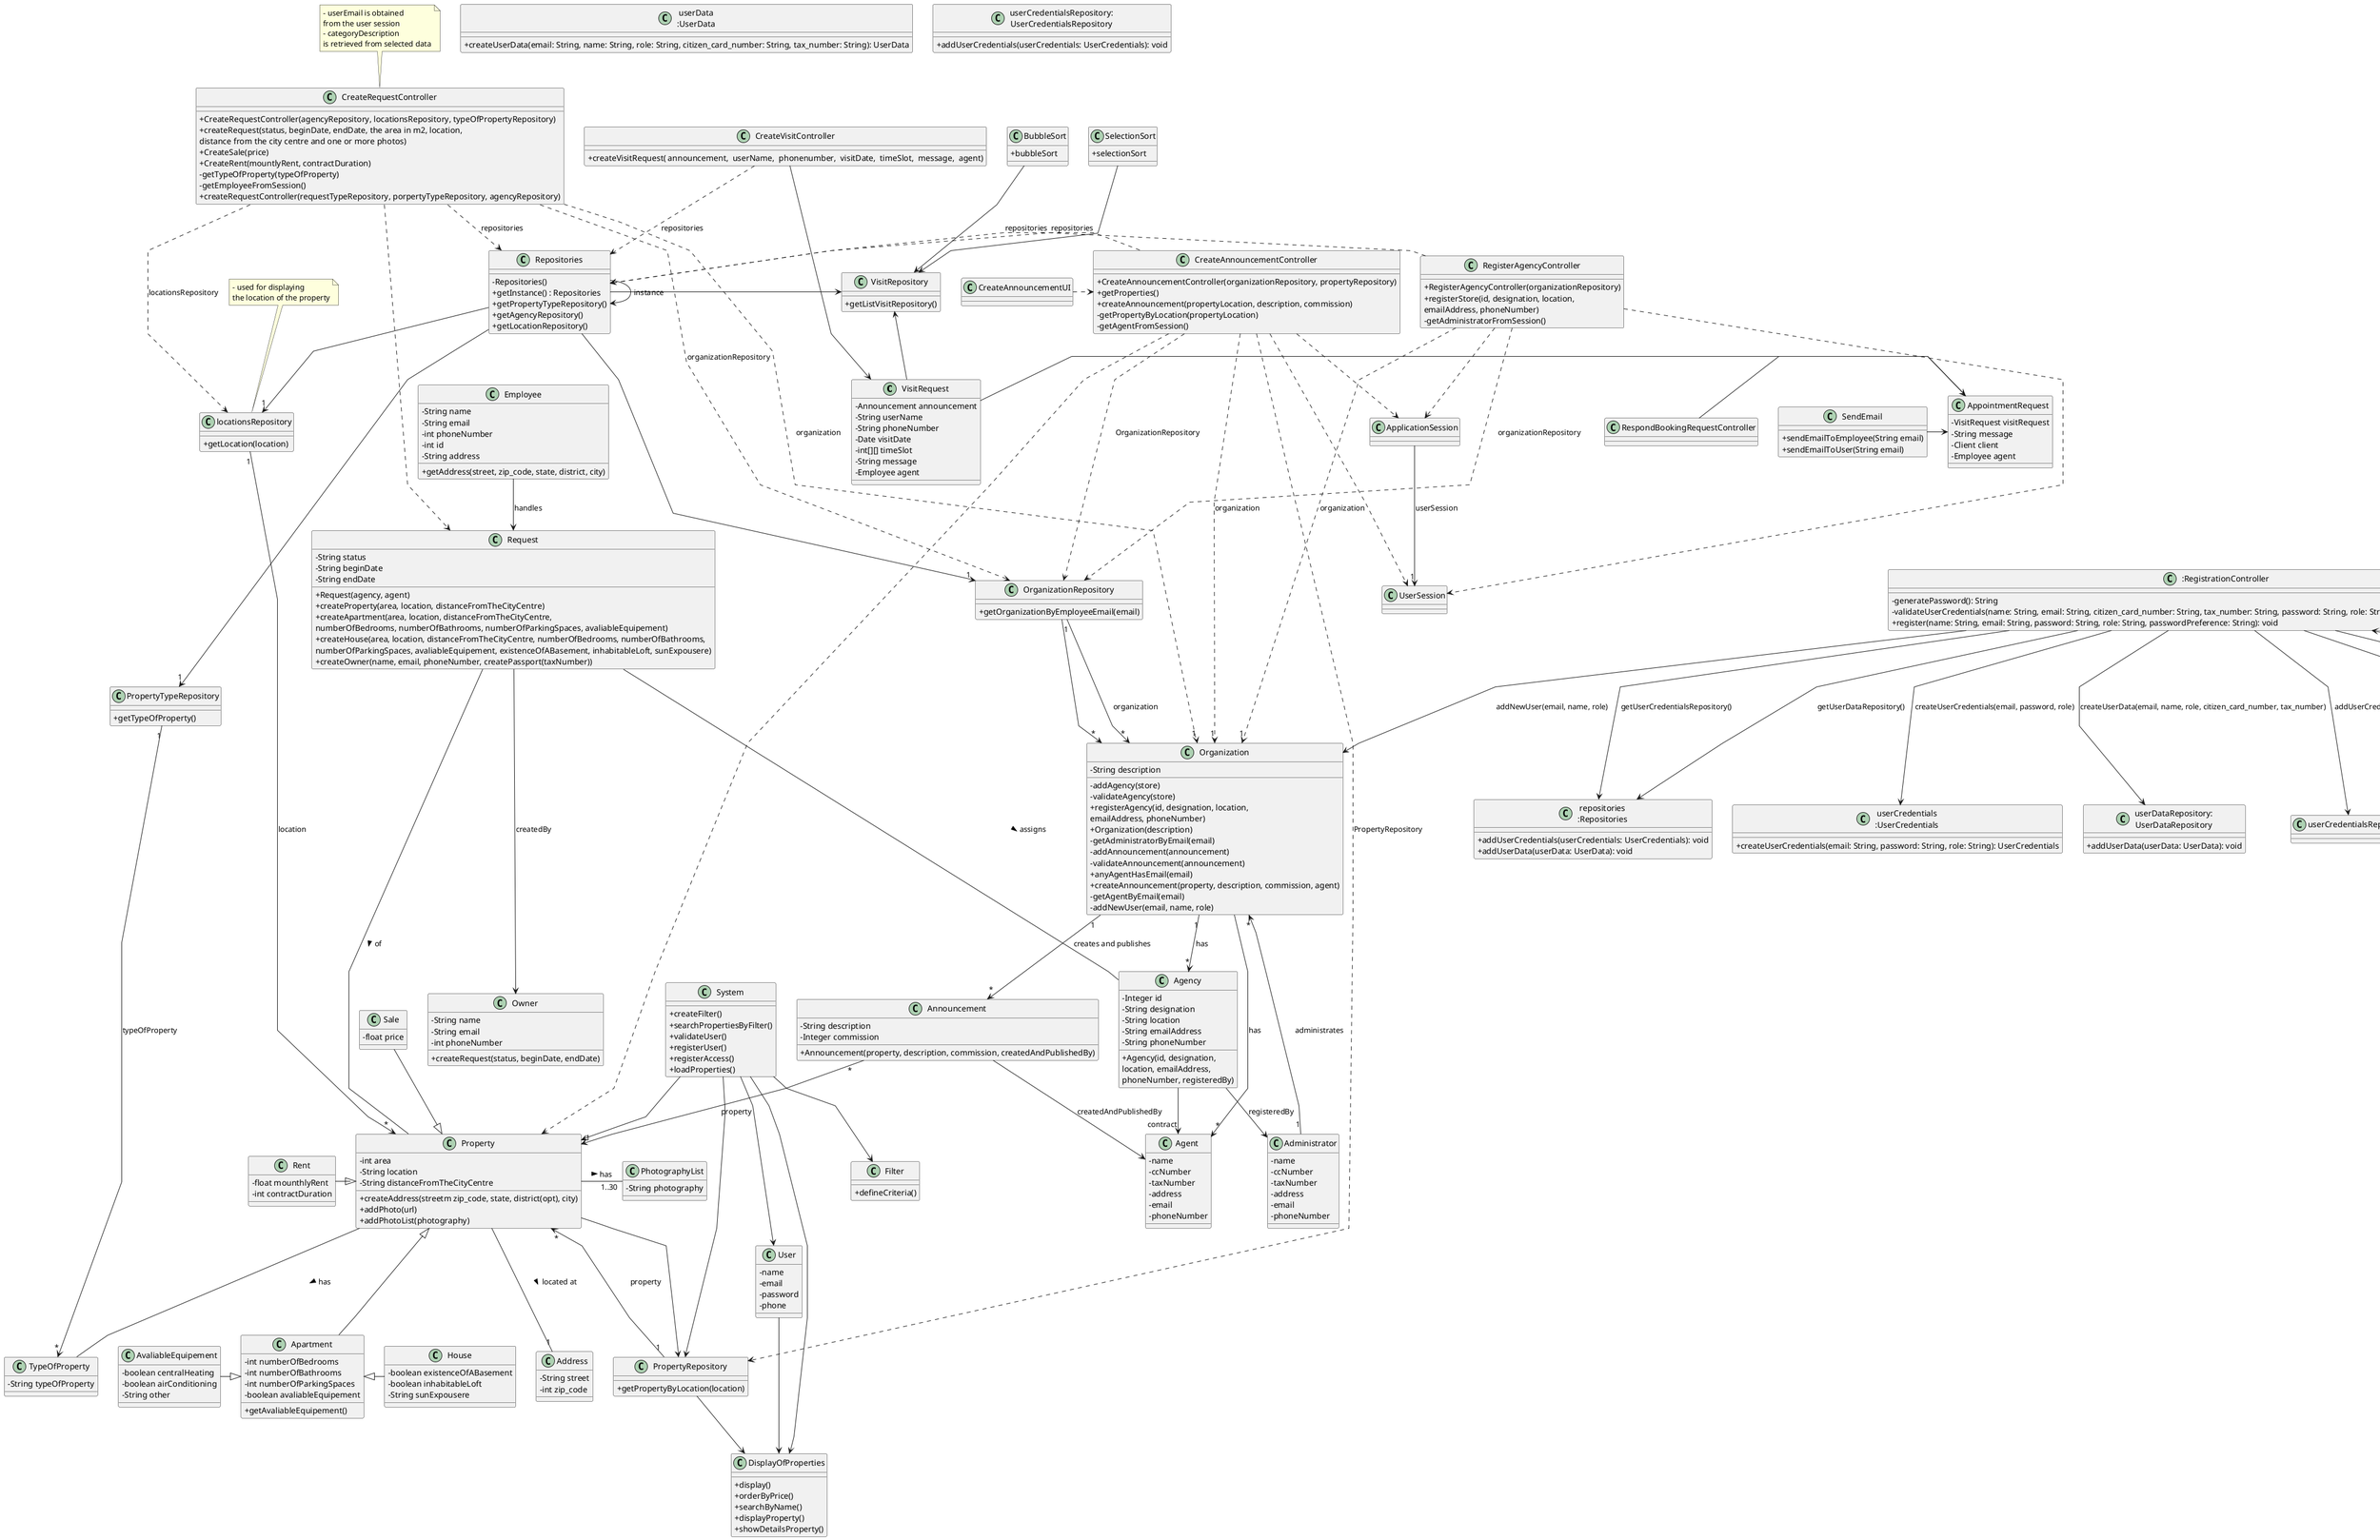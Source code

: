 @startuml
skinparam classAttributeIconSize 0


skinparam packageStyle rectangle
skinparam shadowing false
skinparam linetype polyline


skinparam classAttributeIconSize 0


class VisitRequest{
    -Announcement announcement
     -String userName
     -String phoneNumber
     -Date visitDate
     -int[][] timeSlot
     -String message
     -Employee agent
}

class SelectionSort{
    +selectionSort
}

class BubbleSort{
    +bubbleSort
}

class SendEmail{
    +sendEmailToEmployee(String email)
    +sendEmailToUser(String email)
}

class VisitRepository{
    +getListVisitRepository()
}

class CreateVisitController{
    +createVisitRequest( announcement,  userName,  phonenumber,  visitDate,  timeSlot,  message,  agent)
}

class RespondBookingRequestController{

}

class AppointmentRequest{
    -VisitRequest visitRequest
    -String message
    -Client client
    -Employee agent
}



class Employee {
    - String name
    - String email
    - int phoneNumber
    - int id
    - String address

    +getAddress(street, zip_code, state, district, city)
}

class Request {
    - String status
    - String beginDate
    - String endDate

    + Request(agency, agent)
    + createProperty(area, location, distanceFromTheCityCentre)
    + createApartment(area, location, distanceFromTheCityCentre, \nnumberOfBedrooms, numberOfBathrooms, numberOfParkingSpaces, avaliableEquipement)
    + createHouse(area, location, distanceFromTheCityCentre, numberOfBedrooms, numberOfBathrooms, \nnumberOfParkingSpaces, avaliableEquipement, existenceOfABasement, inhabitableLoft, sunExpousere)
    + createOwner(name, email, phoneNumber, createPassport(taxNumber))
}


class Agency {
        - Integer id
        - String designation
        - String location
        - String emailAddress
        - String phoneNumber

        + Agency(id, designation, \nlocation, emailAddress, \nphoneNumber, registeredBy)
}

class Organization{
    - String description
    - addAgency(store)
    - validateAgency(store)
    + registerAgency(id, designation, location, \nemailAddress, phoneNumber)
     '+ saveAgency(agency)
    + Organization(description)
    - getAdministratorByEmail(email)
    - addAnnouncement(announcement)
    - validateAnnouncement(announcement)
    + anyAgentHasEmail(email)
    + createAnnouncement(property, description, commission, agent)
    - getAgentByEmail(email)
    - addNewUser(email, name, role)
}


class locationsRepository {
    + getLocation(location)
}

class OrganizationRepository {
    + getOrganizationByEmployeeEmail(email)
}

class Repositories {
    - Repositories()
    + getInstance() : Repositories
    + getPropertyTypeRepository()
    + getAgencyRepository()
    + getLocationRepository()
}

class CreateRequestController {
    + CreateRequestController(agencyRepository, locationsRepository, typeOfPropertyRepository)
    + createRequest(status, beginDate, endDate, the area in m2, location, \ndistance from the city centre and one or more photos)
    + CreateSale(price)
    + CreateRent(mountlyRent, contractDuration)
    - getTypeOfProperty(typeOfProperty)
    - getEmployeeFromSession()
}

note top of CreateRequestController
    - userEmail is obtained
    from the user session
    - categoryDescription
    is retrieved from selected data
end note

note top of locationsRepository
    - used for displaying
    the location of the property
end note

class Owner{
    - String name
    - String email
    - int phoneNumber

    + createRequest(status, beginDate, endDate)
}

class Property{
    - int area
    - String location
    - String distanceFromTheCityCentre

    + createAddress(streetm zip_code, state, district(opt), city)
    + addPhoto(url)
    + addPhotoList(photography)
}

class Sale{
    - float price
}

class Rent{
    - float mounthlyRent
    - int contractDuration
}

class Apartment{
    - int numberOfBedrooms
    - int numberOfBathrooms
    - int numberOfParkingSpaces
    - boolean avaliableEquipement

    + getAvaliableEquipement()
}

class House{
    - boolean existenceOfABasement
    - boolean inhabitableLoft
    - String sunExpousere
}

class Address{
    - String street
    - int zip_code
}

class PhotographyList{
    - String photography
}

class TypeOfProperty{
    - String typeOfProperty
}

class PropertyTypeRepository{
    + getTypeOfProperty()
}


class AvaliableEquipement{
    - boolean centralHeating
    - boolean airConditioning
    - String other
}

class CreateRequestController
{
    +createRequestController(requestTypeRepository, porpertyTypeRepository, agencyRepository)
}

class PropertyRepository{
    +getPropertyByLocation(location)
}

class User {
    - name
    - email
    - password
    - phone
}

class DisplayOfProperties {
    + display()
    + orderByPrice()
    + searchByName()
    + displayProperty()
    + showDetailsProperty()

}

class System {
    + createFilter()
    + searchPropertiesByFilter()
    + validateUser()
    + registerUser()
    + registerAccess()
    + loadProperties()
}

class Filter {
    + defineCriteria()
}

class Agent {
    - name
    - ccNumber
    - taxNumber
    - address
    - email
    - phoneNumber
}

class Announcement {
    - String description
    - Integer commission

    + Announcement(property, description, commission, createdAndPublishedBy)
}

class CreateAnnouncementController {
    + CreateAnnouncementController(organizationRepository, propertyRepository)
    + getProperties()
    + createAnnouncement(propertyLocation, description, commission)
    - getPropertyByLocation(propertyLocation)
    - getAgentFromSession()
}

class CreateAnnouncementUI {
}

class Administrator{
    - name
    - ccNumber
    - taxNumber
    - address
    - email
    - phoneNumber
}

class RegisterAgencyController{
    + RegisterAgencyController(organizationRepository)
    + registerStore(id, designation, location, \nemailAddress, phoneNumber)
    - getAdministratorFromSession()
}

class "Unregistered User" as UU

class ":RegistrationUI" as UI {
    +register(name: String, email: String, password: String, role: String, passwordPreference: String): void
}

class ":RegistrationController" as CTRL {
    -generatePassword(): String
    -validateUserCredentials(name: String, email: String, citizen_card_number: String, tax_number: String, password: String, role: String, passwordPreference: String): boolean
    +register(name: String, email: String, password: String, role: String, passwordPreference: String): void
}

class ":Repositories" as RepositorySingleton {
    +getInstance(): Repositories
    +getUserCredentialsRepository(): UserCredentialsRepository
    +getUserDataRepository(): UserDataRepository
}

class "repositories\n:Repositories" as PLAT {
    +addUserCredentials(userCredentials: UserCredentials): void
    +addUserData(userData: UserData): void
}

class "userCredentials\n:UserCredentials" as USERCRED {
    +createUserCredentials(email: String, password: String, role: String): UserCredentials
}

class "userData\n:UserData" as USERDATA {
    +createUserData(email: String, name: String, role: String, citizen_card_number: String, tax_number: String): UserData
}

class "userCredentialsRepository:\nUserCredentialsRepository" as UserCredentialsRepository {
    +addUserCredentials(userCredentials: UserCredentials): void
}

class "userDataRepository:\nUserDataRepository" as UserDataRepository {
    +addUserData(userData: UserData): void
}


Repositories --> Repositories : instance
Repositories ---> "1" OrganizationRepository
Repositories ---> "1" PropertyTypeRepository

CreateVisitController ..> Repositories: repositories
CreateVisitController -d-> VisitRequest
VisitRequest -l-> AppointmentRequest
RespondBookingRequestController -> AppointmentRequest
Repositories -> VisitRepository
VisitRequest -u-> VisitRepository
SendEmail-> AppointmentRequest
SelectionSort --> VisitRepository
BubbleSort --> VisitRepository

Repositories --> "1" locationsRepository

CreateRequestController ..> Repositories : repositories
CreateRequestController ..> Request
CreateRequestController ..> OrganizationRepository : organizationRepository
CreateRequestController ..> locationsRepository : locationsRepository
CreateRequestController ..> "1" Organization : organization


OrganizationRepository --> "*" Organization



locationsRepository "1" --> "*" Property : location

Employee --> Request : handles

Request ---> Owner : createdBy
Request --- Property : of >
Request --- Agency : assigns >

Apartment  <|- House

Property <|-- Apartment
Property -- "1" Address : located at >
Property - "1..30" PhotographyList : has >
Property -- TypeOfProperty : has >

PropertyTypeRepository "1" --> "*" TypeOfProperty : typeOfProperty

Agency -> "contract" Agent


Sale --|> Property

Rent -|> Property

AvaliableEquipement -|> Apartment

RegisterAgencyController .> Repositories : repositories


RegisterAgencyController ..> OrganizationRepository : organizationRepository
OrganizationRepository "1" --> "*" Organization : organization
ApplicationSession --> "1" UserSession : userSession

RegisterAgencyController ..> "1" Organization : organization
RegisterAgencyController ..> ApplicationSession
RegisterAgencyController ..> UserSession
Agency --> Administrator : registeredBy
Organization "1" --> "*" Agency : has
Administrator "1" --> "*" Organization : administrates

Property --> PropertyRepository
PropertyRepository --> DisplayOfProperties
User --> DisplayOfProperties
System --> Property
System --> PropertyRepository
System --> User
System --> DisplayOfProperties
System --> Filter


CreateAnnouncementUI .> CreateAnnouncementController

CreateAnnouncementController .> Repositories : repositories


CreateAnnouncementController .> Property
CreateAnnouncementController ..> OrganizationRepository : OrganizationRepository
CreateAnnouncementController ..> PropertyRepository : PropertyRepository


CreateAnnouncementController ..> "1" Organization : organization
CreateAnnouncementController ..> ApplicationSession
CreateAnnouncementController ..> UserSession
Announcement "*" --> "1" Property : property
PropertyRepository "1" --> "*" Property : property
Organization "1" --> "*" Announcement : creates and publishes
Announcement --> Agent : createdAndPublishedBy

Organization --> "*" Agent : has


UU --> UI: requests to register
UI --> UU: asks for name, email, password,\nselect role and password preference
UU --> UI: provides name, email, password,\nselect role and password preference
UI --> CTRL: register(name, email, password,\nrole, passwordPreference)
CTRL --> CTRL: validateUserCredentials(name, email, citizen_card_number, tax_number, password, role, passwordPreference)
CTRL --> CTRL: generatePassword() if passwordPreference is "system-generated"
CTRL --> USERCRED: createUserCredentials(email, password, role)
CTRL --> UserDataRepository: createUserData(email, name, role, citizen_card_number, tax_number)
CTRL --> RepositorySingleton: getInstance()
CTRL --> PLAT: getUserCredentialsRepository()
CTRL --> PLAT: getUserDataRepository()
CTRL --> userCredentialsRepository: addUserCredentials(userCredentials)
CTRL --> userDataRepository: addUserData(userData)
CTRL --> Organization: addNewUser(email, name, role)
CTRL --> UI: success
UI --> UU: shows success message


@enduml
